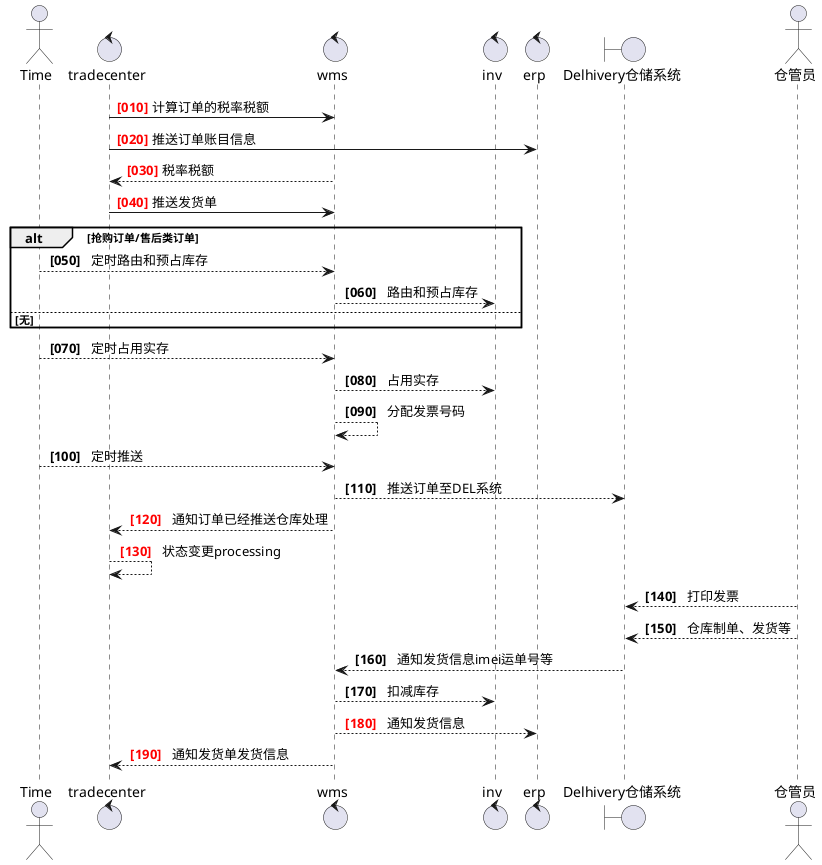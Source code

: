 @startuml
actor Time
control tradecenter as xman
control wms
control inv
control erp
boundary Delhivery仓储系统 as TPL
actor 仓管员 as warehouser

autonumber 10 10 "<font color=red><b>[000]"
xman -> wms: 计算订单的税率税额
xman -> erp: 推送订单账目信息
xman <-- wms: 税率税额
xman -> wms: 推送发货单
autonumber resume "<b> [000]  "

alt 抢购订单/售后类订单
    Time --> wms: 定时路由和预占库存
    wms --> inv: 路由和预占库存
else 无
end
Time --> wms: 定时占用实存
wms --> inv: 占用实存
wms --> wms: 分配发票号码

Time --> wms: 定时推送


wms --> TPL: 推送订单至DEL系统
autonumber resume "<font color=red><b> [000]  "
wms --> xman: 通知订单已经推送仓库处理
xman --> xman: 状态变更processing
autonumber resume "<b> [000]  "
warehouser --> TPL: 打印发票
warehouser --> TPL: 仓库制单、发货等

TPL --> wms: 通知发货信息imei运单号等

wms --> inv: 扣减库存
autonumber resume "<font color=red><b> [000]  "
wms --> erp: 通知发货信息
wms --> xman: 通知发货单发货信息

@enduml